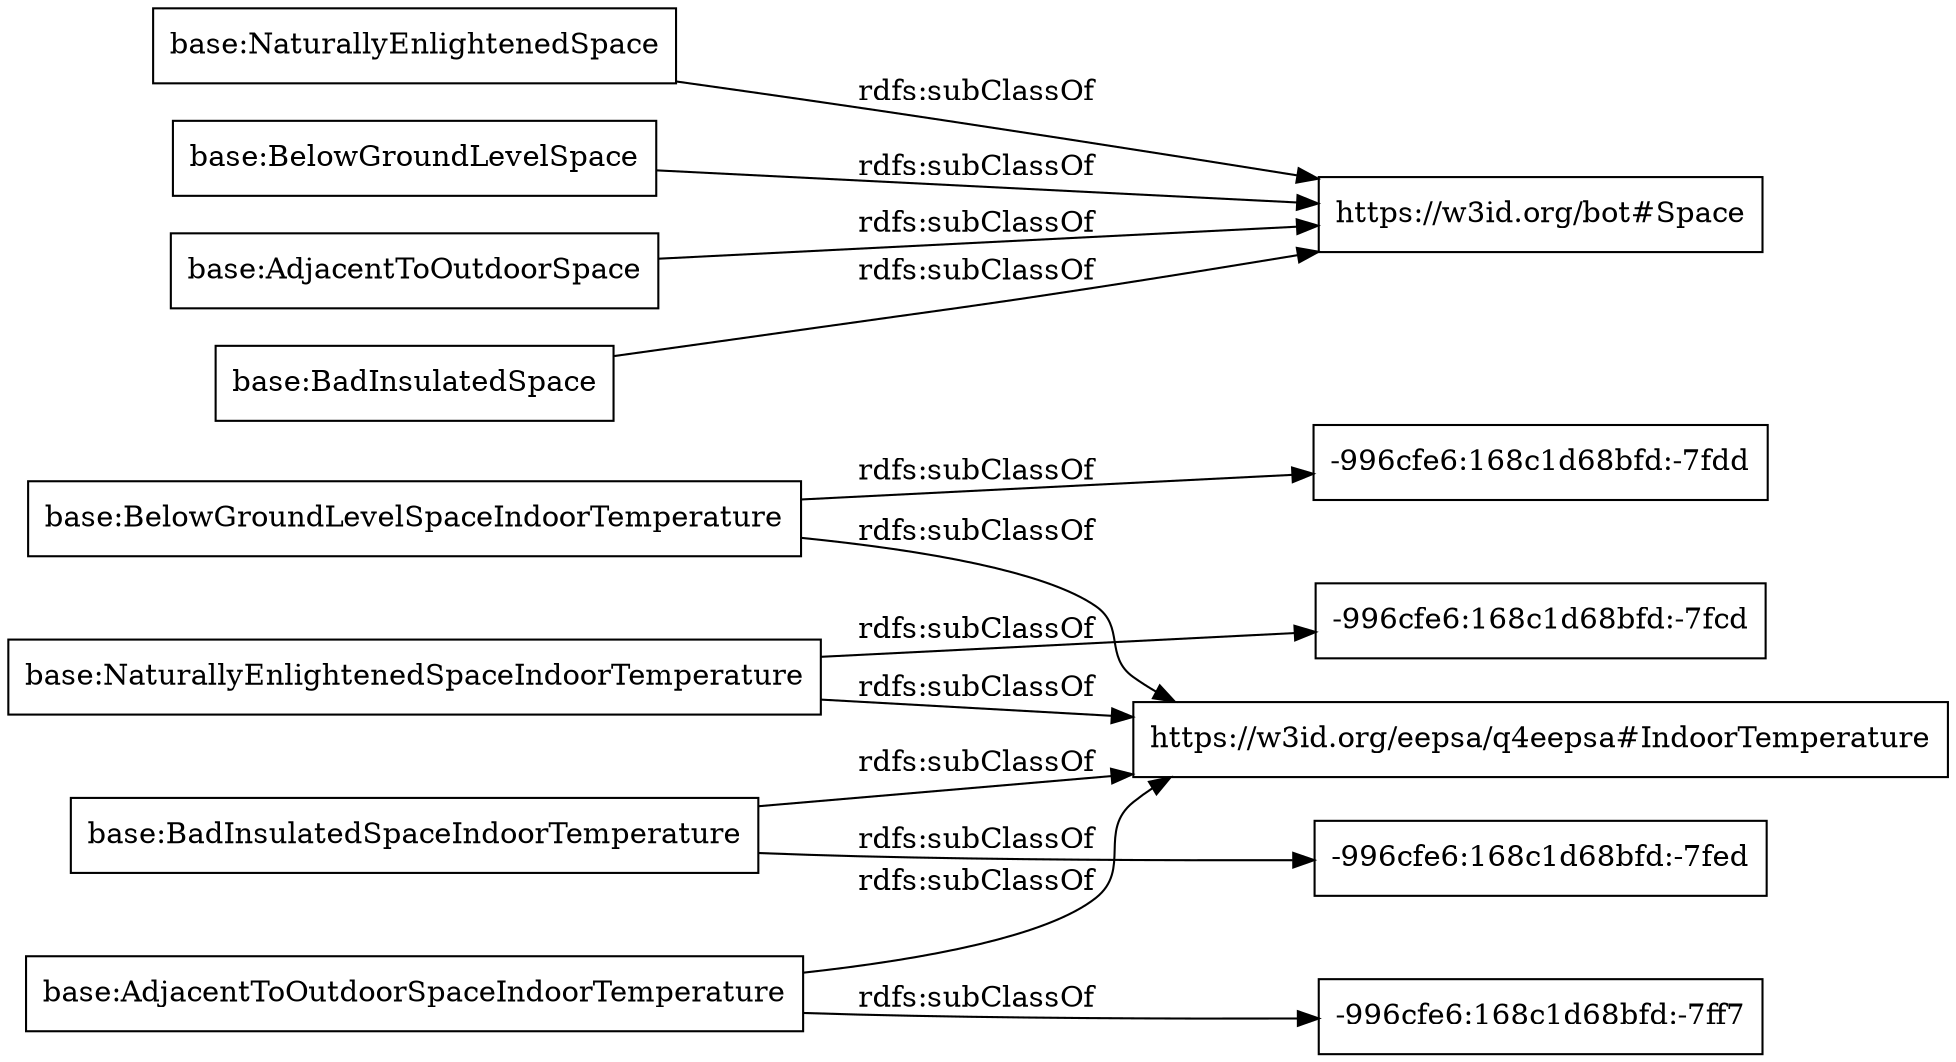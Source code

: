 digraph ar2dtool_diagram { 
rankdir=LR;
size="1000"
node [shape = rectangle, color="black"]; "-996cfe6:168c1d68bfd:-7fcd" "base:NaturallyEnlightenedSpace" "https://w3id.org/eepsa/q4eepsa#IndoorTemperature" "-996cfe6:168c1d68bfd:-7fdd" "base:BelowGroundLevelSpace" "-996cfe6:168c1d68bfd:-7fed" "base:AdjacentToOutdoorSpace" "base:BelowGroundLevelSpaceIndoorTemperature" "base:AdjacentToOutdoorSpaceIndoorTemperature" "base:BadInsulatedSpace" "https://w3id.org/bot#Space" "-996cfe6:168c1d68bfd:-7ff7" "base:NaturallyEnlightenedSpaceIndoorTemperature" "base:BadInsulatedSpaceIndoorTemperature" ; /*classes style*/
	"base:AdjacentToOutdoorSpace" -> "https://w3id.org/bot#Space" [ label = "rdfs:subClassOf" ];
	"base:NaturallyEnlightenedSpace" -> "https://w3id.org/bot#Space" [ label = "rdfs:subClassOf" ];
	"base:BelowGroundLevelSpaceIndoorTemperature" -> "-996cfe6:168c1d68bfd:-7fdd" [ label = "rdfs:subClassOf" ];
	"base:BelowGroundLevelSpaceIndoorTemperature" -> "https://w3id.org/eepsa/q4eepsa#IndoorTemperature" [ label = "rdfs:subClassOf" ];
	"base:AdjacentToOutdoorSpaceIndoorTemperature" -> "-996cfe6:168c1d68bfd:-7ff7" [ label = "rdfs:subClassOf" ];
	"base:AdjacentToOutdoorSpaceIndoorTemperature" -> "https://w3id.org/eepsa/q4eepsa#IndoorTemperature" [ label = "rdfs:subClassOf" ];
	"base:BadInsulatedSpace" -> "https://w3id.org/bot#Space" [ label = "rdfs:subClassOf" ];
	"base:BadInsulatedSpaceIndoorTemperature" -> "-996cfe6:168c1d68bfd:-7fed" [ label = "rdfs:subClassOf" ];
	"base:BadInsulatedSpaceIndoorTemperature" -> "https://w3id.org/eepsa/q4eepsa#IndoorTemperature" [ label = "rdfs:subClassOf" ];
	"base:BelowGroundLevelSpace" -> "https://w3id.org/bot#Space" [ label = "rdfs:subClassOf" ];
	"base:NaturallyEnlightenedSpaceIndoorTemperature" -> "-996cfe6:168c1d68bfd:-7fcd" [ label = "rdfs:subClassOf" ];
	"base:NaturallyEnlightenedSpaceIndoorTemperature" -> "https://w3id.org/eepsa/q4eepsa#IndoorTemperature" [ label = "rdfs:subClassOf" ];

}
